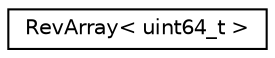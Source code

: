 digraph "Graphical Class Hierarchy"
{
 // LATEX_PDF_SIZE
  edge [fontname="Helvetica",fontsize="10",labelfontname="Helvetica",labelfontsize="10"];
  node [fontname="Helvetica",fontsize="10",shape=record];
  rankdir="LR";
  Node0 [label="RevArray\< uint64_t \>",height=0.2,width=0.4,color="black", fillcolor="white", style="filled",URL="$classoperations__research_1_1_rev_array.html",tooltip=" "];
}
